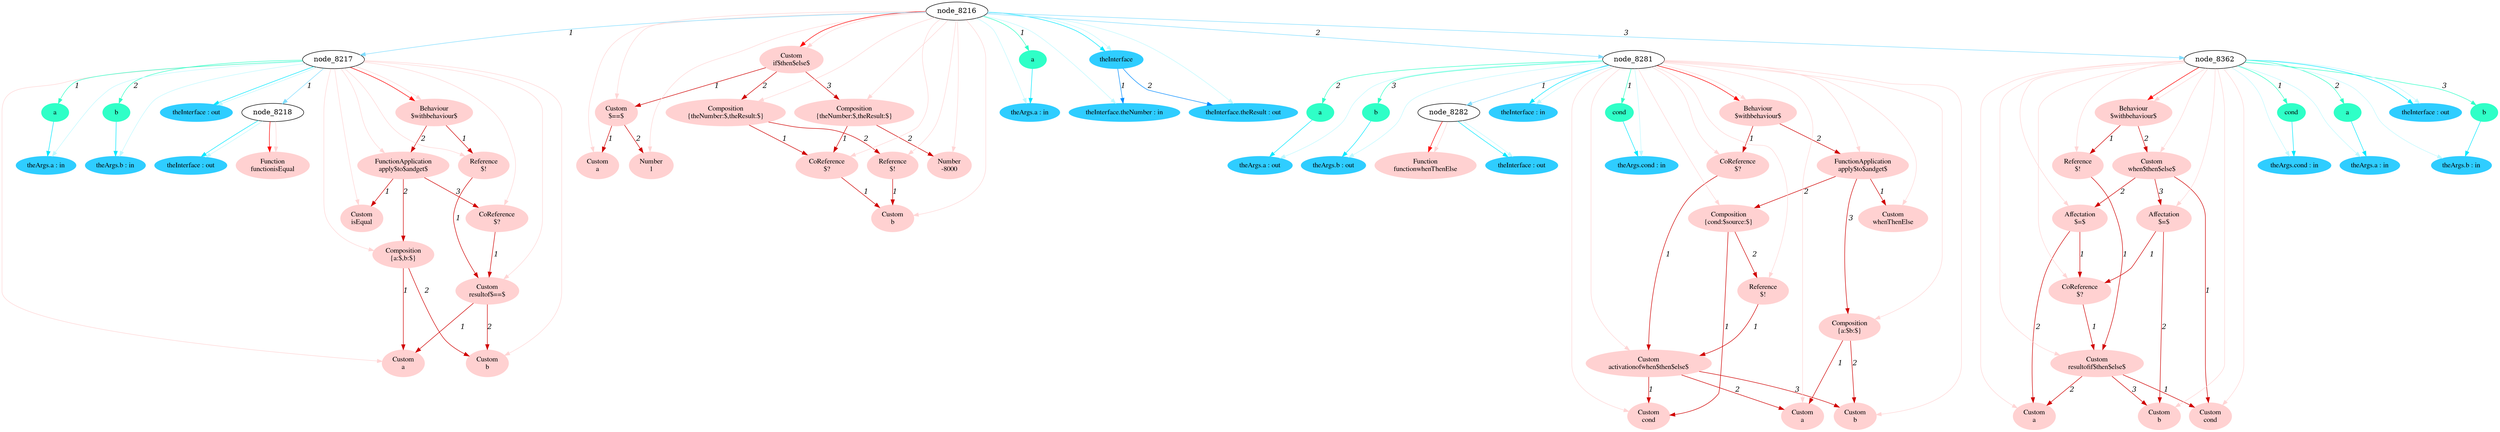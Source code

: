 digraph g{node_8503 [shape="ellipse", style="filled", color="#ffd1d1", fontname="Times", label="Function
functionisEqual" ]
node_8506 [shape="ellipse", style="filled", color="#ffd1d1", fontname="Times", label="Custom
a" ]
node_8511 [shape="ellipse", style="filled", color="#ffd1d1", fontname="Times", label="Custom
b" ]
node_8516 [shape="ellipse", style="filled", color="#ffd1d1", fontname="Times", label="Custom
resultof$==$" ]
node_8522 [shape="ellipse", style="filled", color="#ffd1d1", fontname="Times", label="Reference
$!" ]
node_8526 [shape="ellipse", style="filled", color="#ffd1d1", fontname="Times", label="Custom
isEqual" ]
node_8529 [shape="ellipse", style="filled", color="#ffd1d1", fontname="Times", label="Composition
{a:$,b:$}" ]
node_8534 [shape="ellipse", style="filled", color="#ffd1d1", fontname="Times", label="CoReference
$?" ]
node_8538 [shape="ellipse", style="filled", color="#ffd1d1", fontname="Times", label="FunctionApplication
apply$to$andget$" ]
node_8544 [shape="ellipse", style="filled", color="#ffd1d1", fontname="Times", label="Behaviour
$withbehaviour$" ]
node_8549 [shape="ellipse", style="filled", color="#ffd1d1", fontname="Times", label="Function
functionwhenThenElse" ]
node_8552 [shape="ellipse", style="filled", color="#ffd1d1", fontname="Times", label="Custom
cond" ]
node_8557 [shape="ellipse", style="filled", color="#ffd1d1", fontname="Times", label="Custom
a" ]
node_8562 [shape="ellipse", style="filled", color="#ffd1d1", fontname="Times", label="Custom
b" ]
node_8567 [shape="ellipse", style="filled", color="#ffd1d1", fontname="Times", label="Custom
activationofwhen$then$else$" ]
node_8574 [shape="ellipse", style="filled", color="#ffd1d1", fontname="Times", label="CoReference
$?" ]
node_8578 [shape="ellipse", style="filled", color="#ffd1d1", fontname="Times", label="Custom
whenThenElse" ]
node_8581 [shape="ellipse", style="filled", color="#ffd1d1", fontname="Times", label="Reference
$!" ]
node_8585 [shape="ellipse", style="filled", color="#ffd1d1", fontname="Times", label="Composition
{cond:$source:$}" ]
node_8590 [shape="ellipse", style="filled", color="#ffd1d1", fontname="Times", label="Composition
{a:$b:$}" ]
node_8595 [shape="ellipse", style="filled", color="#ffd1d1", fontname="Times", label="FunctionApplication
apply$to$andget$" ]
node_8601 [shape="ellipse", style="filled", color="#ffd1d1", fontname="Times", label="Behaviour
$withbehaviour$" ]
node_8606 [shape="ellipse", style="filled", color="#ffd1d1", fontname="Times", label="Custom
cond" ]
node_8612 [shape="ellipse", style="filled", color="#ffd1d1", fontname="Times", label="Custom
a" ]
node_8618 [shape="ellipse", style="filled", color="#ffd1d1", fontname="Times", label="Custom
b" ]
node_8624 [shape="ellipse", style="filled", color="#ffd1d1", fontname="Times", label="Custom
resultofif$then$else$" ]
node_8632 [shape="ellipse", style="filled", color="#ffd1d1", fontname="Times", label="Reference
$!" ]
node_8636 [shape="ellipse", style="filled", color="#ffd1d1", fontname="Times", label="CoReference
$?" ]
node_8641 [shape="ellipse", style="filled", color="#ffd1d1", fontname="Times", label="Affectation
$=$" ]
node_8646 [shape="ellipse", style="filled", color="#ffd1d1", fontname="Times", label="Affectation
$=$" ]
node_8651 [shape="ellipse", style="filled", color="#ffd1d1", fontname="Times", label="Custom
when$then$else$" ]
node_8657 [shape="ellipse", style="filled", color="#ffd1d1", fontname="Times", label="Behaviour
$withbehaviour$" ]
node_8662 [shape="ellipse", style="filled", color="#ffd1d1", fontname="Times", label="Custom
a" ]
node_8665 [shape="ellipse", style="filled", color="#ffd1d1", fontname="Times", label="Number
1" ]
node_8668 [shape="ellipse", style="filled", color="#ffd1d1", fontname="Times", label="Custom
$==$" ]
node_8673 [shape="ellipse", style="filled", color="#ffd1d1", fontname="Times", label="Custom
b" ]
node_8678 [shape="ellipse", style="filled", color="#ffd1d1", fontname="Times", label="CoReference
$?" ]
node_8683 [shape="ellipse", style="filled", color="#ffd1d1", fontname="Times", label="Reference
$!" ]
node_8687 [shape="ellipse", style="filled", color="#ffd1d1", fontname="Times", label="Composition
{theNumber:$,theResult:$}" ]
node_8692 [shape="ellipse", style="filled", color="#ffd1d1", fontname="Times", label="Number
-8000" ]
node_8695 [shape="ellipse", style="filled", color="#ffd1d1", fontname="Times", label="Composition
{theNumber:$,theResult:$}" ]
node_8700 [shape="ellipse", style="filled", color="#ffd1d1", fontname="Times", label="Custom
if$then$else$" ]
node_8226 [shape="ellipse", style="filled", color="#2fffc7", fontname="Times", label="a" ]
node_8230 [shape="ellipse", style="filled", color="#2fffc7", fontname="Times", label="b" ]
node_8290 [shape="ellipse", style="filled", color="#2fffc7", fontname="Times", label="cond" ]
node_8294 [shape="ellipse", style="filled", color="#2fffc7", fontname="Times", label="a" ]
node_8298 [shape="ellipse", style="filled", color="#2fffc7", fontname="Times", label="b" ]
node_8363 [shape="ellipse", style="filled", color="#2fffc7", fontname="Times", label="cond" ]
node_8367 [shape="ellipse", style="filled", color="#2fffc7", fontname="Times", label="a" ]
node_8371 [shape="ellipse", style="filled", color="#2fffc7", fontname="Times", label="b" ]
node_8450 [shape="ellipse", style="filled", color="#2fffc7", fontname="Times", label="a" ]
node_8219 [shape="ellipse", style="filled", color="#2fcdff", fontname="Times", label="theInterface : out" ]
node_8227 [shape="ellipse", style="filled", color="#2fcdff", fontname="Times", label="theArgs.a : in" ]
node_8231 [shape="ellipse", style="filled", color="#2fcdff", fontname="Times", label="theArgs.b : in" ]
node_8236 [shape="ellipse", style="filled", color="#2fcdff", fontname="Times", label="theInterface : out" ]
node_8283 [shape="ellipse", style="filled", color="#2fcdff", fontname="Times", label="theInterface : out" ]
node_8291 [shape="ellipse", style="filled", color="#2fcdff", fontname="Times", label="theArgs.cond : in" ]
node_8295 [shape="ellipse", style="filled", color="#2fcdff", fontname="Times", label="theArgs.a : out" ]
node_8299 [shape="ellipse", style="filled", color="#2fcdff", fontname="Times", label="theArgs.b : out" ]
node_8305 [shape="ellipse", style="filled", color="#2fcdff", fontname="Times", label="theInterface : in" ]
node_8364 [shape="ellipse", style="filled", color="#2fcdff", fontname="Times", label="theArgs.cond : in" ]
node_8368 [shape="ellipse", style="filled", color="#2fcdff", fontname="Times", label="theArgs.a : in" ]
node_8372 [shape="ellipse", style="filled", color="#2fcdff", fontname="Times", label="theArgs.b : in" ]
node_8378 [shape="ellipse", style="filled", color="#2fcdff", fontname="Times", label="theInterface : out" ]
node_8451 [shape="ellipse", style="filled", color="#2fcdff", fontname="Times", label="theArgs.a : in" ]
node_8455 [shape="ellipse", style="filled", color="#2fcdff", fontname="Times", label="theInterface" ]
node_8456 [shape="ellipse", style="filled", color="#2fcdff", fontname="Times", label="theInterface.theNumber : in" ]
node_8458 [shape="ellipse", style="filled", color="#2fcdff", fontname="Times", label="theInterface.theResult : out" ]
node_8516 -> node_8506 [dir=forward, arrowHead=normal, fontname="Times-Italic", arrowsize=1, color="#d00000", label="1",  headlabel="", taillabel="" ]
node_8516 -> node_8511 [dir=forward, arrowHead=normal, fontname="Times-Italic", arrowsize=1, color="#d00000", label="2",  headlabel="", taillabel="" ]
node_8522 -> node_8516 [dir=forward, arrowHead=normal, fontname="Times-Italic", arrowsize=1, color="#d00000", label="1",  headlabel="", taillabel="" ]
node_8529 -> node_8506 [dir=forward, arrowHead=normal, fontname="Times-Italic", arrowsize=1, color="#d00000", label="1",  headlabel="", taillabel="" ]
node_8529 -> node_8511 [dir=forward, arrowHead=normal, fontname="Times-Italic", arrowsize=1, color="#d00000", label="2",  headlabel="", taillabel="" ]
node_8534 -> node_8516 [dir=forward, arrowHead=normal, fontname="Times-Italic", arrowsize=1, color="#d00000", label="1",  headlabel="", taillabel="" ]
node_8538 -> node_8526 [dir=forward, arrowHead=normal, fontname="Times-Italic", arrowsize=1, color="#d00000", label="1",  headlabel="", taillabel="" ]
node_8538 -> node_8529 [dir=forward, arrowHead=normal, fontname="Times-Italic", arrowsize=1, color="#d00000", label="2",  headlabel="", taillabel="" ]
node_8538 -> node_8534 [dir=forward, arrowHead=normal, fontname="Times-Italic", arrowsize=1, color="#d00000", label="3",  headlabel="", taillabel="" ]
node_8544 -> node_8522 [dir=forward, arrowHead=normal, fontname="Times-Italic", arrowsize=1, color="#d00000", label="1",  headlabel="", taillabel="" ]
node_8544 -> node_8538 [dir=forward, arrowHead=normal, fontname="Times-Italic", arrowsize=1, color="#d00000", label="2",  headlabel="", taillabel="" ]
node_8567 -> node_8552 [dir=forward, arrowHead=normal, fontname="Times-Italic", arrowsize=1, color="#d00000", label="1",  headlabel="", taillabel="" ]
node_8567 -> node_8557 [dir=forward, arrowHead=normal, fontname="Times-Italic", arrowsize=1, color="#d00000", label="2",  headlabel="", taillabel="" ]
node_8567 -> node_8562 [dir=forward, arrowHead=normal, fontname="Times-Italic", arrowsize=1, color="#d00000", label="3",  headlabel="", taillabel="" ]
node_8574 -> node_8567 [dir=forward, arrowHead=normal, fontname="Times-Italic", arrowsize=1, color="#d00000", label="1",  headlabel="", taillabel="" ]
node_8581 -> node_8567 [dir=forward, arrowHead=normal, fontname="Times-Italic", arrowsize=1, color="#d00000", label="1",  headlabel="", taillabel="" ]
node_8585 -> node_8552 [dir=forward, arrowHead=normal, fontname="Times-Italic", arrowsize=1, color="#d00000", label="1",  headlabel="", taillabel="" ]
node_8585 -> node_8581 [dir=forward, arrowHead=normal, fontname="Times-Italic", arrowsize=1, color="#d00000", label="2",  headlabel="", taillabel="" ]
node_8590 -> node_8557 [dir=forward, arrowHead=normal, fontname="Times-Italic", arrowsize=1, color="#d00000", label="1",  headlabel="", taillabel="" ]
node_8590 -> node_8562 [dir=forward, arrowHead=normal, fontname="Times-Italic", arrowsize=1, color="#d00000", label="2",  headlabel="", taillabel="" ]
node_8595 -> node_8578 [dir=forward, arrowHead=normal, fontname="Times-Italic", arrowsize=1, color="#d00000", label="1",  headlabel="", taillabel="" ]
node_8595 -> node_8585 [dir=forward, arrowHead=normal, fontname="Times-Italic", arrowsize=1, color="#d00000", label="2",  headlabel="", taillabel="" ]
node_8595 -> node_8590 [dir=forward, arrowHead=normal, fontname="Times-Italic", arrowsize=1, color="#d00000", label="3",  headlabel="", taillabel="" ]
node_8601 -> node_8574 [dir=forward, arrowHead=normal, fontname="Times-Italic", arrowsize=1, color="#d00000", label="1",  headlabel="", taillabel="" ]
node_8601 -> node_8595 [dir=forward, arrowHead=normal, fontname="Times-Italic", arrowsize=1, color="#d00000", label="2",  headlabel="", taillabel="" ]
node_8624 -> node_8606 [dir=forward, arrowHead=normal, fontname="Times-Italic", arrowsize=1, color="#d00000", label="1",  headlabel="", taillabel="" ]
node_8624 -> node_8612 [dir=forward, arrowHead=normal, fontname="Times-Italic", arrowsize=1, color="#d00000", label="2",  headlabel="", taillabel="" ]
node_8624 -> node_8618 [dir=forward, arrowHead=normal, fontname="Times-Italic", arrowsize=1, color="#d00000", label="3",  headlabel="", taillabel="" ]
node_8632 -> node_8624 [dir=forward, arrowHead=normal, fontname="Times-Italic", arrowsize=1, color="#d00000", label="1",  headlabel="", taillabel="" ]
node_8636 -> node_8624 [dir=forward, arrowHead=normal, fontname="Times-Italic", arrowsize=1, color="#d00000", label="1",  headlabel="", taillabel="" ]
node_8641 -> node_8612 [dir=forward, arrowHead=normal, fontname="Times-Italic", arrowsize=1, color="#d00000", label="2",  headlabel="", taillabel="" ]
node_8641 -> node_8636 [dir=forward, arrowHead=normal, fontname="Times-Italic", arrowsize=1, color="#d00000", label="1",  headlabel="", taillabel="" ]
node_8646 -> node_8618 [dir=forward, arrowHead=normal, fontname="Times-Italic", arrowsize=1, color="#d00000", label="2",  headlabel="", taillabel="" ]
node_8646 -> node_8636 [dir=forward, arrowHead=normal, fontname="Times-Italic", arrowsize=1, color="#d00000", label="1",  headlabel="", taillabel="" ]
node_8651 -> node_8606 [dir=forward, arrowHead=normal, fontname="Times-Italic", arrowsize=1, color="#d00000", label="1",  headlabel="", taillabel="" ]
node_8651 -> node_8641 [dir=forward, arrowHead=normal, fontname="Times-Italic", arrowsize=1, color="#d00000", label="2",  headlabel="", taillabel="" ]
node_8651 -> node_8646 [dir=forward, arrowHead=normal, fontname="Times-Italic", arrowsize=1, color="#d00000", label="3",  headlabel="", taillabel="" ]
node_8657 -> node_8632 [dir=forward, arrowHead=normal, fontname="Times-Italic", arrowsize=1, color="#d00000", label="1",  headlabel="", taillabel="" ]
node_8657 -> node_8651 [dir=forward, arrowHead=normal, fontname="Times-Italic", arrowsize=1, color="#d00000", label="2",  headlabel="", taillabel="" ]
node_8668 -> node_8662 [dir=forward, arrowHead=normal, fontname="Times-Italic", arrowsize=1, color="#d00000", label="1",  headlabel="", taillabel="" ]
node_8668 -> node_8665 [dir=forward, arrowHead=normal, fontname="Times-Italic", arrowsize=1, color="#d00000", label="2",  headlabel="", taillabel="" ]
node_8678 -> node_8673 [dir=forward, arrowHead=normal, fontname="Times-Italic", arrowsize=1, color="#d00000", label="1",  headlabel="", taillabel="" ]
node_8683 -> node_8673 [dir=forward, arrowHead=normal, fontname="Times-Italic", arrowsize=1, color="#d00000", label="1",  headlabel="", taillabel="" ]
node_8687 -> node_8678 [dir=forward, arrowHead=normal, fontname="Times-Italic", arrowsize=1, color="#d00000", label="1",  headlabel="", taillabel="" ]
node_8687 -> node_8683 [dir=forward, arrowHead=normal, fontname="Times-Italic", arrowsize=1, color="#d00000", label="2",  headlabel="", taillabel="" ]
node_8695 -> node_8678 [dir=forward, arrowHead=normal, fontname="Times-Italic", arrowsize=1, color="#d00000", label="1",  headlabel="", taillabel="" ]
node_8695 -> node_8692 [dir=forward, arrowHead=normal, fontname="Times-Italic", arrowsize=1, color="#d00000", label="2",  headlabel="", taillabel="" ]
node_8700 -> node_8668 [dir=forward, arrowHead=normal, fontname="Times-Italic", arrowsize=1, color="#d00000", label="1",  headlabel="", taillabel="" ]
node_8700 -> node_8687 [dir=forward, arrowHead=normal, fontname="Times-Italic", arrowsize=1, color="#d00000", label="2",  headlabel="", taillabel="" ]
node_8700 -> node_8695 [dir=forward, arrowHead=normal, fontname="Times-Italic", arrowsize=1, color="#d00000", label="3",  headlabel="", taillabel="" ]
node_8218 -> node_8503 [dir=forward, arrowHead=normal, fontname="Times-Italic", arrowsize=1, color="#ff0000", label="",  headlabel="", taillabel="" ]
node_8217 -> node_8544 [dir=forward, arrowHead=normal, fontname="Times-Italic", arrowsize=1, color="#ff0000", label="",  headlabel="", taillabel="" ]
node_8282 -> node_8549 [dir=forward, arrowHead=normal, fontname="Times-Italic", arrowsize=1, color="#ff0000", label="",  headlabel="", taillabel="" ]
node_8281 -> node_8601 [dir=forward, arrowHead=normal, fontname="Times-Italic", arrowsize=1, color="#ff0000", label="",  headlabel="", taillabel="" ]
node_8362 -> node_8657 [dir=forward, arrowHead=normal, fontname="Times-Italic", arrowsize=1, color="#ff0000", label="",  headlabel="", taillabel="" ]
node_8216 -> node_8700 [dir=forward, arrowHead=normal, fontname="Times-Italic", arrowsize=1, color="#ff0000", label="",  headlabel="", taillabel="" ]
node_8218 -> node_8503 [dir=forward, arrowHead=normal, fontname="Times-Italic", arrowsize=1, color="#ffd5d5", label="",  headlabel="", taillabel="" ]
node_8217 -> node_8506 [dir=forward, arrowHead=normal, fontname="Times-Italic", arrowsize=1, color="#ffd5d5", label="",  headlabel="", taillabel="" ]
node_8217 -> node_8511 [dir=forward, arrowHead=normal, fontname="Times-Italic", arrowsize=1, color="#ffd5d5", label="",  headlabel="", taillabel="" ]
node_8217 -> node_8516 [dir=forward, arrowHead=normal, fontname="Times-Italic", arrowsize=1, color="#ffd5d5", label="",  headlabel="", taillabel="" ]
node_8217 -> node_8522 [dir=forward, arrowHead=normal, fontname="Times-Italic", arrowsize=1, color="#ffd5d5", label="",  headlabel="", taillabel="" ]
node_8217 -> node_8526 [dir=forward, arrowHead=normal, fontname="Times-Italic", arrowsize=1, color="#ffd5d5", label="",  headlabel="", taillabel="" ]
node_8217 -> node_8529 [dir=forward, arrowHead=normal, fontname="Times-Italic", arrowsize=1, color="#ffd5d5", label="",  headlabel="", taillabel="" ]
node_8217 -> node_8534 [dir=forward, arrowHead=normal, fontname="Times-Italic", arrowsize=1, color="#ffd5d5", label="",  headlabel="", taillabel="" ]
node_8217 -> node_8538 [dir=forward, arrowHead=normal, fontname="Times-Italic", arrowsize=1, color="#ffd5d5", label="",  headlabel="", taillabel="" ]
node_8217 -> node_8544 [dir=forward, arrowHead=normal, fontname="Times-Italic", arrowsize=1, color="#ffd5d5", label="",  headlabel="", taillabel="" ]
node_8282 -> node_8549 [dir=forward, arrowHead=normal, fontname="Times-Italic", arrowsize=1, color="#ffd5d5", label="",  headlabel="", taillabel="" ]
node_8281 -> node_8552 [dir=forward, arrowHead=normal, fontname="Times-Italic", arrowsize=1, color="#ffd5d5", label="",  headlabel="", taillabel="" ]
node_8281 -> node_8557 [dir=forward, arrowHead=normal, fontname="Times-Italic", arrowsize=1, color="#ffd5d5", label="",  headlabel="", taillabel="" ]
node_8281 -> node_8562 [dir=forward, arrowHead=normal, fontname="Times-Italic", arrowsize=1, color="#ffd5d5", label="",  headlabel="", taillabel="" ]
node_8281 -> node_8567 [dir=forward, arrowHead=normal, fontname="Times-Italic", arrowsize=1, color="#ffd5d5", label="",  headlabel="", taillabel="" ]
node_8281 -> node_8574 [dir=forward, arrowHead=normal, fontname="Times-Italic", arrowsize=1, color="#ffd5d5", label="",  headlabel="", taillabel="" ]
node_8281 -> node_8578 [dir=forward, arrowHead=normal, fontname="Times-Italic", arrowsize=1, color="#ffd5d5", label="",  headlabel="", taillabel="" ]
node_8281 -> node_8581 [dir=forward, arrowHead=normal, fontname="Times-Italic", arrowsize=1, color="#ffd5d5", label="",  headlabel="", taillabel="" ]
node_8281 -> node_8585 [dir=forward, arrowHead=normal, fontname="Times-Italic", arrowsize=1, color="#ffd5d5", label="",  headlabel="", taillabel="" ]
node_8281 -> node_8590 [dir=forward, arrowHead=normal, fontname="Times-Italic", arrowsize=1, color="#ffd5d5", label="",  headlabel="", taillabel="" ]
node_8281 -> node_8595 [dir=forward, arrowHead=normal, fontname="Times-Italic", arrowsize=1, color="#ffd5d5", label="",  headlabel="", taillabel="" ]
node_8281 -> node_8601 [dir=forward, arrowHead=normal, fontname="Times-Italic", arrowsize=1, color="#ffd5d5", label="",  headlabel="", taillabel="" ]
node_8362 -> node_8606 [dir=forward, arrowHead=normal, fontname="Times-Italic", arrowsize=1, color="#ffd5d5", label="",  headlabel="", taillabel="" ]
node_8362 -> node_8612 [dir=forward, arrowHead=normal, fontname="Times-Italic", arrowsize=1, color="#ffd5d5", label="",  headlabel="", taillabel="" ]
node_8362 -> node_8618 [dir=forward, arrowHead=normal, fontname="Times-Italic", arrowsize=1, color="#ffd5d5", label="",  headlabel="", taillabel="" ]
node_8362 -> node_8624 [dir=forward, arrowHead=normal, fontname="Times-Italic", arrowsize=1, color="#ffd5d5", label="",  headlabel="", taillabel="" ]
node_8362 -> node_8632 [dir=forward, arrowHead=normal, fontname="Times-Italic", arrowsize=1, color="#ffd5d5", label="",  headlabel="", taillabel="" ]
node_8362 -> node_8636 [dir=forward, arrowHead=normal, fontname="Times-Italic", arrowsize=1, color="#ffd5d5", label="",  headlabel="", taillabel="" ]
node_8362 -> node_8641 [dir=forward, arrowHead=normal, fontname="Times-Italic", arrowsize=1, color="#ffd5d5", label="",  headlabel="", taillabel="" ]
node_8362 -> node_8646 [dir=forward, arrowHead=normal, fontname="Times-Italic", arrowsize=1, color="#ffd5d5", label="",  headlabel="", taillabel="" ]
node_8362 -> node_8651 [dir=forward, arrowHead=normal, fontname="Times-Italic", arrowsize=1, color="#ffd5d5", label="",  headlabel="", taillabel="" ]
node_8362 -> node_8657 [dir=forward, arrowHead=normal, fontname="Times-Italic", arrowsize=1, color="#ffd5d5", label="",  headlabel="", taillabel="" ]
node_8216 -> node_8662 [dir=forward, arrowHead=normal, fontname="Times-Italic", arrowsize=1, color="#ffd5d5", label="",  headlabel="", taillabel="" ]
node_8216 -> node_8665 [dir=forward, arrowHead=normal, fontname="Times-Italic", arrowsize=1, color="#ffd5d5", label="",  headlabel="", taillabel="" ]
node_8216 -> node_8668 [dir=forward, arrowHead=normal, fontname="Times-Italic", arrowsize=1, color="#ffd5d5", label="",  headlabel="", taillabel="" ]
node_8216 -> node_8673 [dir=forward, arrowHead=normal, fontname="Times-Italic", arrowsize=1, color="#ffd5d5", label="",  headlabel="", taillabel="" ]
node_8216 -> node_8678 [dir=forward, arrowHead=normal, fontname="Times-Italic", arrowsize=1, color="#ffd5d5", label="",  headlabel="", taillabel="" ]
node_8216 -> node_8683 [dir=forward, arrowHead=normal, fontname="Times-Italic", arrowsize=1, color="#ffd5d5", label="",  headlabel="", taillabel="" ]
node_8216 -> node_8687 [dir=forward, arrowHead=normal, fontname="Times-Italic", arrowsize=1, color="#ffd5d5", label="",  headlabel="", taillabel="" ]
node_8216 -> node_8692 [dir=forward, arrowHead=normal, fontname="Times-Italic", arrowsize=1, color="#ffd5d5", label="",  headlabel="", taillabel="" ]
node_8216 -> node_8695 [dir=forward, arrowHead=normal, fontname="Times-Italic", arrowsize=1, color="#ffd5d5", label="",  headlabel="", taillabel="" ]
node_8216 -> node_8700 [dir=forward, arrowHead=normal, fontname="Times-Italic", arrowsize=1, color="#ffd5d5", label="",  headlabel="", taillabel="" ]
node_8217 -> node_8226 [dir=forward, arrowHead=normal, fontname="Times-Italic", arrowsize=1, color="#2fffc7", label="1",  headlabel="", taillabel="" ]
node_8217 -> node_8230 [dir=forward, arrowHead=normal, fontname="Times-Italic", arrowsize=1, color="#2fffc7", label="2",  headlabel="", taillabel="" ]
node_8281 -> node_8290 [dir=forward, arrowHead=normal, fontname="Times-Italic", arrowsize=1, color="#2fffc7", label="1",  headlabel="", taillabel="" ]
node_8281 -> node_8294 [dir=forward, arrowHead=normal, fontname="Times-Italic", arrowsize=1, color="#2fffc7", label="2",  headlabel="", taillabel="" ]
node_8281 -> node_8298 [dir=forward, arrowHead=normal, fontname="Times-Italic", arrowsize=1, color="#2fffc7", label="3",  headlabel="", taillabel="" ]
node_8362 -> node_8363 [dir=forward, arrowHead=normal, fontname="Times-Italic", arrowsize=1, color="#2fffc7", label="1",  headlabel="", taillabel="" ]
node_8362 -> node_8367 [dir=forward, arrowHead=normal, fontname="Times-Italic", arrowsize=1, color="#2fffc7", label="2",  headlabel="", taillabel="" ]
node_8362 -> node_8371 [dir=forward, arrowHead=normal, fontname="Times-Italic", arrowsize=1, color="#2fffc7", label="3",  headlabel="", taillabel="" ]
node_8216 -> node_8450 [dir=forward, arrowHead=normal, fontname="Times-Italic", arrowsize=1, color="#2fffc7", label="1",  headlabel="", taillabel="" ]
node_8226 -> node_8227 [dir=forward, arrowHead=normal, fontname="Times-Italic", arrowsize=1, color="#00e8ff", label="",  headlabel="", taillabel="" ]
node_8230 -> node_8231 [dir=forward, arrowHead=normal, fontname="Times-Italic", arrowsize=1, color="#00e8ff", label="",  headlabel="", taillabel="" ]
node_8290 -> node_8291 [dir=forward, arrowHead=normal, fontname="Times-Italic", arrowsize=1, color="#00e8ff", label="",  headlabel="", taillabel="" ]
node_8294 -> node_8295 [dir=forward, arrowHead=normal, fontname="Times-Italic", arrowsize=1, color="#00e8ff", label="",  headlabel="", taillabel="" ]
node_8298 -> node_8299 [dir=forward, arrowHead=normal, fontname="Times-Italic", arrowsize=1, color="#00e8ff", label="",  headlabel="", taillabel="" ]
node_8363 -> node_8364 [dir=forward, arrowHead=normal, fontname="Times-Italic", arrowsize=1, color="#00e8ff", label="",  headlabel="", taillabel="" ]
node_8367 -> node_8368 [dir=forward, arrowHead=normal, fontname="Times-Italic", arrowsize=1, color="#00e8ff", label="",  headlabel="", taillabel="" ]
node_8371 -> node_8372 [dir=forward, arrowHead=normal, fontname="Times-Italic", arrowsize=1, color="#00e8ff", label="",  headlabel="", taillabel="" ]
node_8450 -> node_8451 [dir=forward, arrowHead=normal, fontname="Times-Italic", arrowsize=1, color="#00e8ff", label="",  headlabel="", taillabel="" ]
node_8218 -> node_8219 [dir=forward, arrowHead=normal, fontname="Times-Italic", arrowsize=1, color="#00e8ff", label="",  headlabel="", taillabel="" ]
node_8217 -> node_8236 [dir=forward, arrowHead=normal, fontname="Times-Italic", arrowsize=1, color="#00e8ff", label="",  headlabel="", taillabel="" ]
node_8282 -> node_8283 [dir=forward, arrowHead=normal, fontname="Times-Italic", arrowsize=1, color="#00e8ff", label="",  headlabel="", taillabel="" ]
node_8281 -> node_8305 [dir=forward, arrowHead=normal, fontname="Times-Italic", arrowsize=1, color="#00e8ff", label="",  headlabel="", taillabel="" ]
node_8362 -> node_8378 [dir=forward, arrowHead=normal, fontname="Times-Italic", arrowsize=1, color="#00e8ff", label="",  headlabel="", taillabel="" ]
node_8216 -> node_8455 [dir=forward, arrowHead=normal, fontname="Times-Italic", arrowsize=1, color="#00e8ff", label="",  headlabel="", taillabel="" ]
node_8218 -> node_8219 [dir=forward, arrowHead=normal, fontname="Times-Italic", arrowsize=1, color="#bef9ff", label="",  headlabel="", taillabel="" ]
node_8217 -> node_8227 [dir=forward, arrowHead=normal, fontname="Times-Italic", arrowsize=1, color="#bef9ff", label="",  headlabel="", taillabel="" ]
node_8217 -> node_8231 [dir=forward, arrowHead=normal, fontname="Times-Italic", arrowsize=1, color="#bef9ff", label="",  headlabel="", taillabel="" ]
node_8217 -> node_8236 [dir=forward, arrowHead=normal, fontname="Times-Italic", arrowsize=1, color="#bef9ff", label="",  headlabel="", taillabel="" ]
node_8282 -> node_8283 [dir=forward, arrowHead=normal, fontname="Times-Italic", arrowsize=1, color="#bef9ff", label="",  headlabel="", taillabel="" ]
node_8281 -> node_8291 [dir=forward, arrowHead=normal, fontname="Times-Italic", arrowsize=1, color="#bef9ff", label="",  headlabel="", taillabel="" ]
node_8281 -> node_8295 [dir=forward, arrowHead=normal, fontname="Times-Italic", arrowsize=1, color="#bef9ff", label="",  headlabel="", taillabel="" ]
node_8281 -> node_8299 [dir=forward, arrowHead=normal, fontname="Times-Italic", arrowsize=1, color="#bef9ff", label="",  headlabel="", taillabel="" ]
node_8281 -> node_8305 [dir=forward, arrowHead=normal, fontname="Times-Italic", arrowsize=1, color="#bef9ff", label="",  headlabel="", taillabel="" ]
node_8362 -> node_8364 [dir=forward, arrowHead=normal, fontname="Times-Italic", arrowsize=1, color="#bef9ff", label="",  headlabel="", taillabel="" ]
node_8362 -> node_8368 [dir=forward, arrowHead=normal, fontname="Times-Italic", arrowsize=1, color="#bef9ff", label="",  headlabel="", taillabel="" ]
node_8362 -> node_8372 [dir=forward, arrowHead=normal, fontname="Times-Italic", arrowsize=1, color="#bef9ff", label="",  headlabel="", taillabel="" ]
node_8362 -> node_8378 [dir=forward, arrowHead=normal, fontname="Times-Italic", arrowsize=1, color="#bef9ff", label="",  headlabel="", taillabel="" ]
node_8216 -> node_8451 [dir=forward, arrowHead=normal, fontname="Times-Italic", arrowsize=1, color="#bef9ff", label="",  headlabel="", taillabel="" ]
node_8216 -> node_8456 [dir=forward, arrowHead=normal, fontname="Times-Italic", arrowsize=1, color="#bef9ff", label="",  headlabel="", taillabel="" ]
node_8216 -> node_8458 [dir=forward, arrowHead=normal, fontname="Times-Italic", arrowsize=1, color="#bef9ff", label="",  headlabel="", taillabel="" ]
node_8216 -> node_8455 [dir=forward, arrowHead=normal, fontname="Times-Italic", arrowsize=1, color="#bef9ff", label="",  headlabel="", taillabel="" ]
node_8455 -> node_8456 [dir=forward, arrowHead=normal, fontname="Times-Italic", arrowsize=1, color="#008cff", label="1",  headlabel="", taillabel="" ]
node_8455 -> node_8458 [dir=forward, arrowHead=normal, fontname="Times-Italic", arrowsize=1, color="#008cff", label="2",  headlabel="", taillabel="" ]
node_8217 -> node_8218 [dir=forward, arrowHead=normal, fontname="Times-Italic", arrowsize=1, color="#81ddff", label="1",  headlabel="", taillabel="" ]
node_8281 -> node_8282 [dir=forward, arrowHead=normal, fontname="Times-Italic", arrowsize=1, color="#81ddff", label="1",  headlabel="", taillabel="" ]
node_8216 -> node_8217 [dir=forward, arrowHead=normal, fontname="Times-Italic", arrowsize=1, color="#81ddff", label="1",  headlabel="", taillabel="" ]
node_8216 -> node_8281 [dir=forward, arrowHead=normal, fontname="Times-Italic", arrowsize=1, color="#81ddff", label="2",  headlabel="", taillabel="" ]
node_8216 -> node_8362 [dir=forward, arrowHead=normal, fontname="Times-Italic", arrowsize=1, color="#81ddff", label="3",  headlabel="", taillabel="" ]
}